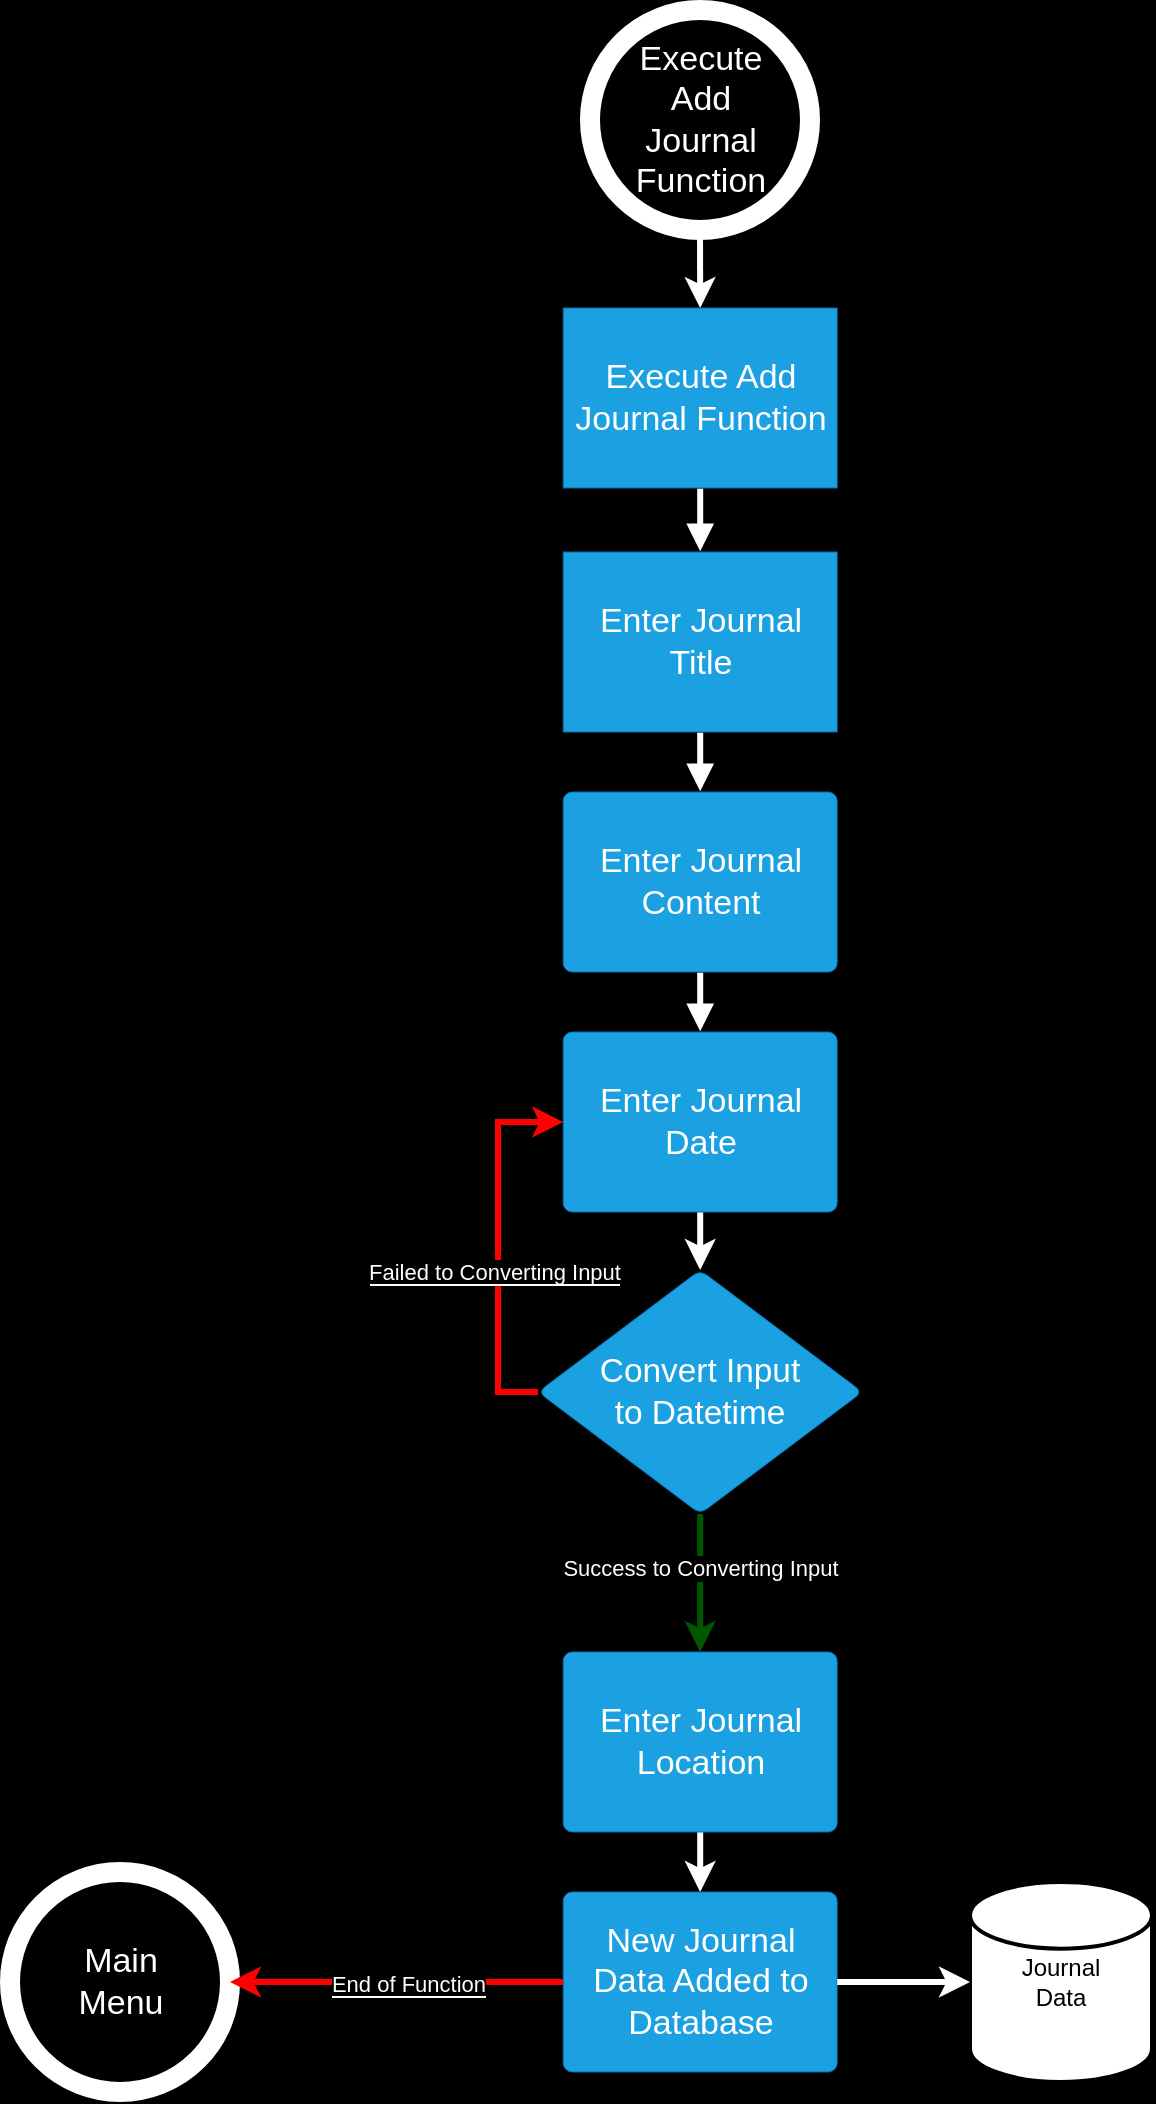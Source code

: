<mxfile version="24.2.7" type="device">
  <diagram name="Page-1" id="kr7ZVmOVdmPB696AxQo2">
    <mxGraphModel dx="1105" dy="641" grid="1" gridSize="10" guides="1" tooltips="1" connect="1" arrows="1" fold="1" page="1" pageScale="1" pageWidth="850" pageHeight="1100" background="#000000" math="0" shadow="0">
      <root>
        <mxCell id="0" />
        <mxCell id="1" parent="0" />
        <mxCell id="xBzhCBWudco2b8fkBd9D-21" style="edgeStyle=orthogonalEdgeStyle;rounded=0;orthogonalLoop=1;jettySize=auto;html=1;exitX=0.5;exitY=1;exitDx=0;exitDy=0;exitPerimeter=0;entryX=0.5;entryY=0;entryDx=0;entryDy=0;fontColor=#FFFFFF;strokeColor=#FFFFFF;strokeWidth=3;" edge="1" parent="1" source="xBzhCBWudco2b8fkBd9D-1" target="xBzhCBWudco2b8fkBd9D-2">
          <mxGeometry relative="1" as="geometry" />
        </mxCell>
        <mxCell id="xBzhCBWudco2b8fkBd9D-1" value="&lt;span style=&quot;color: rgb(255, 255, 255); font-size: 17px; text-wrap: wrap;&quot;&gt;Execute Add Journal Function&lt;/span&gt;" style="verticalLabelPosition=middle;verticalAlign=middle;html=1;shape=mxgraph.flowchart.on-page_reference;fillColor=none;strokeColor=#FFFFFF;strokeWidth=10;labelPosition=center;align=center;" vertex="1" parent="1">
          <mxGeometry x="370" y="10" width="110" height="110" as="geometry" />
        </mxCell>
        <mxCell id="xBzhCBWudco2b8fkBd9D-2" value="Execute Add Journal Function" style="html=1;overflow=block;blockSpacing=1;whiteSpace=wrap;fontSize=17;spacing=3.8;strokeColor=#006EAF;rounded=1;absoluteArcSize=1;arcSize=0;fillColor=#1ba1e2;strokeWidth=NaN;lucidId=39wLa3TWxo6T;fontColor=#ffffff;" vertex="1" parent="1">
          <mxGeometry x="356.6" y="159" width="137" height="90" as="geometry" />
        </mxCell>
        <mxCell id="xBzhCBWudco2b8fkBd9D-3" value="" style="html=1;jettySize=18;whiteSpace=wrap;fontSize=13;strokeColor=#FFFFFF;strokeOpacity=100;strokeWidth=3;rounded=1;arcSize=24;edgeStyle=orthogonalEdgeStyle;startArrow=none;endArrow=block;endFill=1;exitX=0.5;exitY=1.004;exitPerimeter=0;entryX=0.5;entryY=-0.004;entryPerimeter=0;lucidId=Qcbvza0nCtEt;fillColor=#1ba1e2;" edge="1" parent="1" source="xBzhCBWudco2b8fkBd9D-2" target="xBzhCBWudco2b8fkBd9D-4">
          <mxGeometry width="100" height="100" relative="1" as="geometry">
            <Array as="points" />
          </mxGeometry>
        </mxCell>
        <mxCell id="xBzhCBWudco2b8fkBd9D-4" value="Enter Journal Title" style="html=1;overflow=block;blockSpacing=1;whiteSpace=wrap;fontSize=17;spacing=3.8;strokeColor=#006EAF;rounded=1;absoluteArcSize=1;arcSize=0;fillColor=#1ba1e2;strokeWidth=NaN;lucidId=QcbvUz2D9Ue8;fontColor=#ffffff;" vertex="1" parent="1">
          <mxGeometry x="356.6" y="281" width="137" height="90" as="geometry" />
        </mxCell>
        <mxCell id="xBzhCBWudco2b8fkBd9D-5" value="" style="html=1;jettySize=18;whiteSpace=wrap;fontSize=13;strokeColor=#FFFFFF;strokeOpacity=100;strokeWidth=3;rounded=1;arcSize=24;edgeStyle=orthogonalEdgeStyle;startArrow=none;endArrow=block;endFill=1;exitX=0.5;exitY=1.004;exitPerimeter=0;entryX=0.5;entryY=-0.004;entryPerimeter=0;lucidId=fdbv_l9uNn-B;fillColor=#1ba1e2;" edge="1" parent="1" source="xBzhCBWudco2b8fkBd9D-4" target="xBzhCBWudco2b8fkBd9D-6">
          <mxGeometry width="100" height="100" relative="1" as="geometry">
            <Array as="points" />
          </mxGeometry>
        </mxCell>
        <mxCell id="xBzhCBWudco2b8fkBd9D-6" value="Enter Journal Content" style="html=1;overflow=block;blockSpacing=1;whiteSpace=wrap;fontSize=17;spacing=3.8;strokeColor=#006EAF;rounded=1;absoluteArcSize=1;arcSize=9;fillColor=#1ba1e2;strokeWidth=NaN;lucidId=fdbvG2aM~Ybf;fontColor=#ffffff;" vertex="1" parent="1">
          <mxGeometry x="356.6" y="401" width="137" height="90" as="geometry" />
        </mxCell>
        <mxCell id="xBzhCBWudco2b8fkBd9D-7" value="" style="html=1;jettySize=18;whiteSpace=wrap;fontSize=13;strokeColor=#FFFFFF;strokeOpacity=100;strokeWidth=3;rounded=1;arcSize=24;edgeStyle=orthogonalEdgeStyle;startArrow=none;endArrow=block;endFill=1;exitX=0.5;exitY=1.004;exitPerimeter=0;entryX=0.5;entryY=-0.004;entryPerimeter=0;lucidId=xdbvU_ehDNFm;fillColor=#1ba1e2;" edge="1" parent="1" source="xBzhCBWudco2b8fkBd9D-6" target="xBzhCBWudco2b8fkBd9D-9">
          <mxGeometry width="100" height="100" relative="1" as="geometry">
            <Array as="points" />
          </mxGeometry>
        </mxCell>
        <mxCell id="xBzhCBWudco2b8fkBd9D-8" style="edgeStyle=orthogonalEdgeStyle;rounded=0;orthogonalLoop=1;jettySize=auto;html=1;exitX=0.5;exitY=1;exitDx=0;exitDy=0;entryX=0.5;entryY=0;entryDx=0;entryDy=0;strokeColor=#FFFFFF;strokeWidth=3;" edge="1" parent="1" source="xBzhCBWudco2b8fkBd9D-9" target="xBzhCBWudco2b8fkBd9D-20">
          <mxGeometry relative="1" as="geometry">
            <mxPoint x="425.1" y="641" as="targetPoint" />
          </mxGeometry>
        </mxCell>
        <mxCell id="xBzhCBWudco2b8fkBd9D-9" value="Enter Journal Date" style="html=1;overflow=block;blockSpacing=1;whiteSpace=wrap;fontSize=17;spacing=3.8;strokeColor=#006EAF;rounded=1;absoluteArcSize=1;arcSize=9;fillColor=#1ba1e2;strokeWidth=NaN;lucidId=xdbvFR-ZrNtJ;fontColor=#ffffff;" vertex="1" parent="1">
          <mxGeometry x="356.6" y="521" width="137" height="90" as="geometry" />
        </mxCell>
        <mxCell id="xBzhCBWudco2b8fkBd9D-10" style="edgeStyle=orthogonalEdgeStyle;rounded=0;orthogonalLoop=1;jettySize=auto;html=1;exitX=0.5;exitY=1;exitDx=0;exitDy=0;entryX=0.5;entryY=0;entryDx=0;entryDy=0;strokeColor=#FFFFFF;strokeWidth=3;" edge="1" parent="1" source="xBzhCBWudco2b8fkBd9D-11" target="xBzhCBWudco2b8fkBd9D-13">
          <mxGeometry relative="1" as="geometry" />
        </mxCell>
        <mxCell id="xBzhCBWudco2b8fkBd9D-11" value="Enter Journal Location" style="html=1;overflow=block;blockSpacing=1;whiteSpace=wrap;fontSize=17;spacing=3.8;strokeColor=#006EAF;rounded=1;absoluteArcSize=1;arcSize=9;fillColor=#1ba1e2;strokeWidth=NaN;lucidId=xdbvFR-ZrNtJ;fontColor=#ffffff;" vertex="1" parent="1">
          <mxGeometry x="356.6" y="831" width="137" height="90" as="geometry" />
        </mxCell>
        <mxCell id="xBzhCBWudco2b8fkBd9D-12" style="edgeStyle=orthogonalEdgeStyle;rounded=0;orthogonalLoop=1;jettySize=auto;html=1;" edge="1" parent="1" source="xBzhCBWudco2b8fkBd9D-13" target="xBzhCBWudco2b8fkBd9D-14">
          <mxGeometry relative="1" as="geometry" />
        </mxCell>
        <mxCell id="xBzhCBWudco2b8fkBd9D-13" value="New Journal Data Added to Database" style="html=1;overflow=block;blockSpacing=1;whiteSpace=wrap;fontSize=17;spacing=3.8;strokeColor=#006EAF;rounded=1;absoluteArcSize=1;arcSize=9;fillColor=#1ba1e2;strokeWidth=NaN;lucidId=xdbvFR-ZrNtJ;fontColor=#ffffff;" vertex="1" parent="1">
          <mxGeometry x="356.6" y="951" width="137" height="90" as="geometry" />
        </mxCell>
        <mxCell id="xBzhCBWudco2b8fkBd9D-14" value="Journal&lt;div&gt;Data&lt;/div&gt;" style="strokeWidth=2;html=1;shape=mxgraph.flowchart.database;whiteSpace=wrap;" vertex="1" parent="1">
          <mxGeometry x="560" y="946" width="91" height="100" as="geometry" />
        </mxCell>
        <mxCell id="xBzhCBWudco2b8fkBd9D-15" style="edgeStyle=orthogonalEdgeStyle;rounded=0;orthogonalLoop=1;jettySize=auto;html=1;exitX=1;exitY=0.5;exitDx=0;exitDy=0;entryX=0;entryY=0.5;entryDx=0;entryDy=0;entryPerimeter=0;strokeColor=#FFFFFF;strokeWidth=3;" edge="1" parent="1" source="xBzhCBWudco2b8fkBd9D-13" target="xBzhCBWudco2b8fkBd9D-14">
          <mxGeometry relative="1" as="geometry" />
        </mxCell>
        <mxCell id="xBzhCBWudco2b8fkBd9D-16" style="edgeStyle=orthogonalEdgeStyle;rounded=0;orthogonalLoop=1;jettySize=auto;html=1;exitX=0.5;exitY=1;exitDx=0;exitDy=0;entryX=0.5;entryY=0;entryDx=0;entryDy=0;fillColor=#008a00;strokeColor=#005700;strokeWidth=3;" edge="1" parent="1" source="xBzhCBWudco2b8fkBd9D-20" target="xBzhCBWudco2b8fkBd9D-11">
          <mxGeometry relative="1" as="geometry" />
        </mxCell>
        <mxCell id="xBzhCBWudco2b8fkBd9D-17" value="Success to Converting Input" style="edgeLabel;html=1;align=center;verticalAlign=middle;resizable=0;points=[];fontColor=#FFFFFF;labelBackgroundColor=#000000;" vertex="1" connectable="0" parent="xBzhCBWudco2b8fkBd9D-16">
          <mxGeometry x="-0.215" relative="1" as="geometry">
            <mxPoint as="offset" />
          </mxGeometry>
        </mxCell>
        <mxCell id="xBzhCBWudco2b8fkBd9D-18" style="edgeStyle=orthogonalEdgeStyle;rounded=0;orthogonalLoop=1;jettySize=auto;html=1;exitX=0;exitY=0.5;exitDx=0;exitDy=0;entryX=0;entryY=0.5;entryDx=0;entryDy=0;strokeColor=#FF0000;strokeWidth=3;" edge="1" parent="1" source="xBzhCBWudco2b8fkBd9D-20" target="xBzhCBWudco2b8fkBd9D-9">
          <mxGeometry relative="1" as="geometry" />
        </mxCell>
        <mxCell id="xBzhCBWudco2b8fkBd9D-19" value="&lt;span style=&quot;color: rgb(255, 255, 255); background-color: rgb(0, 0, 0);&quot;&gt;Failed to Converting Input&lt;/span&gt;" style="edgeLabel;html=1;align=center;verticalAlign=middle;resizable=0;points=[];" vertex="1" connectable="0" parent="xBzhCBWudco2b8fkBd9D-18">
          <mxGeometry x="-0.132" y="2" relative="1" as="geometry">
            <mxPoint y="1" as="offset" />
          </mxGeometry>
        </mxCell>
        <mxCell id="xBzhCBWudco2b8fkBd9D-20" value="Convert Input&lt;div&gt;to Datetime&lt;/div&gt;" style="html=1;overflow=block;blockSpacing=1;whiteSpace=wrap;rhombus;fontSize=16.7;fontColor=#ffffff;spacing=3.8;strokeColor=#006EAF;rounded=1;absoluteArcSize=1;arcSize=9;fillColor=#1ba1e2;strokeWidth=NaN;lucidId=x_avSaIK2IV_;" vertex="1" parent="1">
          <mxGeometry x="344" y="640" width="162.2" height="122" as="geometry" />
        </mxCell>
        <mxCell id="xBzhCBWudco2b8fkBd9D-23" value="&lt;span style=&quot;color: rgb(255, 255, 255); font-size: 17px; text-wrap: wrap;&quot;&gt;Main Menu&lt;/span&gt;" style="verticalLabelPosition=middle;verticalAlign=middle;html=1;shape=mxgraph.flowchart.on-page_reference;fillColor=none;strokeColor=#FFFFFF;strokeWidth=10;labelPosition=center;align=center;" vertex="1" parent="1">
          <mxGeometry x="80" y="941" width="110" height="110" as="geometry" />
        </mxCell>
        <mxCell id="xBzhCBWudco2b8fkBd9D-24" style="edgeStyle=orthogonalEdgeStyle;rounded=0;orthogonalLoop=1;jettySize=auto;html=1;exitX=0;exitY=0.5;exitDx=0;exitDy=0;entryX=1;entryY=0.5;entryDx=0;entryDy=0;entryPerimeter=0;strokeWidth=3;strokeColor=#FF0000;" edge="1" parent="1" source="xBzhCBWudco2b8fkBd9D-13" target="xBzhCBWudco2b8fkBd9D-23">
          <mxGeometry relative="1" as="geometry" />
        </mxCell>
        <mxCell id="xBzhCBWudco2b8fkBd9D-25" value="&lt;span style=&quot;color: rgb(255, 255, 255); background-color: rgb(0, 0, 0);&quot;&gt;End of Function&lt;/span&gt;" style="edgeLabel;html=1;align=center;verticalAlign=middle;resizable=0;points=[];" vertex="1" connectable="0" parent="xBzhCBWudco2b8fkBd9D-24">
          <mxGeometry x="-0.061" y="1" relative="1" as="geometry">
            <mxPoint as="offset" />
          </mxGeometry>
        </mxCell>
      </root>
    </mxGraphModel>
  </diagram>
</mxfile>
